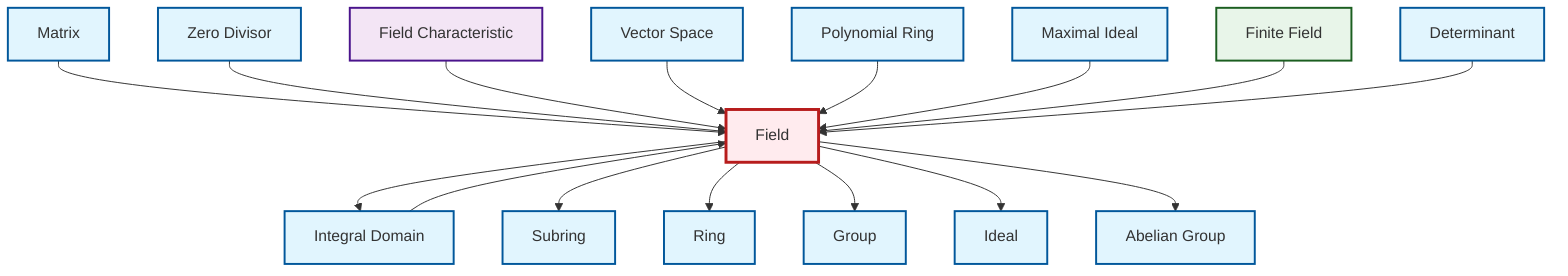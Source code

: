graph TD
    classDef definition fill:#e1f5fe,stroke:#01579b,stroke-width:2px
    classDef theorem fill:#f3e5f5,stroke:#4a148c,stroke-width:2px
    classDef axiom fill:#fff3e0,stroke:#e65100,stroke-width:2px
    classDef example fill:#e8f5e9,stroke:#1b5e20,stroke-width:2px
    classDef current fill:#ffebee,stroke:#b71c1c,stroke-width:3px
    ex-finite-field["Finite Field"]:::example
    def-maximal-ideal["Maximal Ideal"]:::definition
    def-matrix["Matrix"]:::definition
    def-vector-space["Vector Space"]:::definition
    def-ideal["Ideal"]:::definition
    def-integral-domain["Integral Domain"]:::definition
    def-group["Group"]:::definition
    thm-field-characteristic["Field Characteristic"]:::theorem
    def-subring["Subring"]:::definition
    def-zero-divisor["Zero Divisor"]:::definition
    def-determinant["Determinant"]:::definition
    def-field["Field"]:::definition
    def-abelian-group["Abelian Group"]:::definition
    def-ring["Ring"]:::definition
    def-polynomial-ring["Polynomial Ring"]:::definition
    def-matrix --> def-field
    def-zero-divisor --> def-field
    def-field --> def-integral-domain
    thm-field-characteristic --> def-field
    def-field --> def-subring
    def-field --> def-ring
    def-vector-space --> def-field
    def-polynomial-ring --> def-field
    def-integral-domain --> def-field
    def-field --> def-group
    def-maximal-ideal --> def-field
    ex-finite-field --> def-field
    def-field --> def-ideal
    def-determinant --> def-field
    def-field --> def-abelian-group
    class def-field current